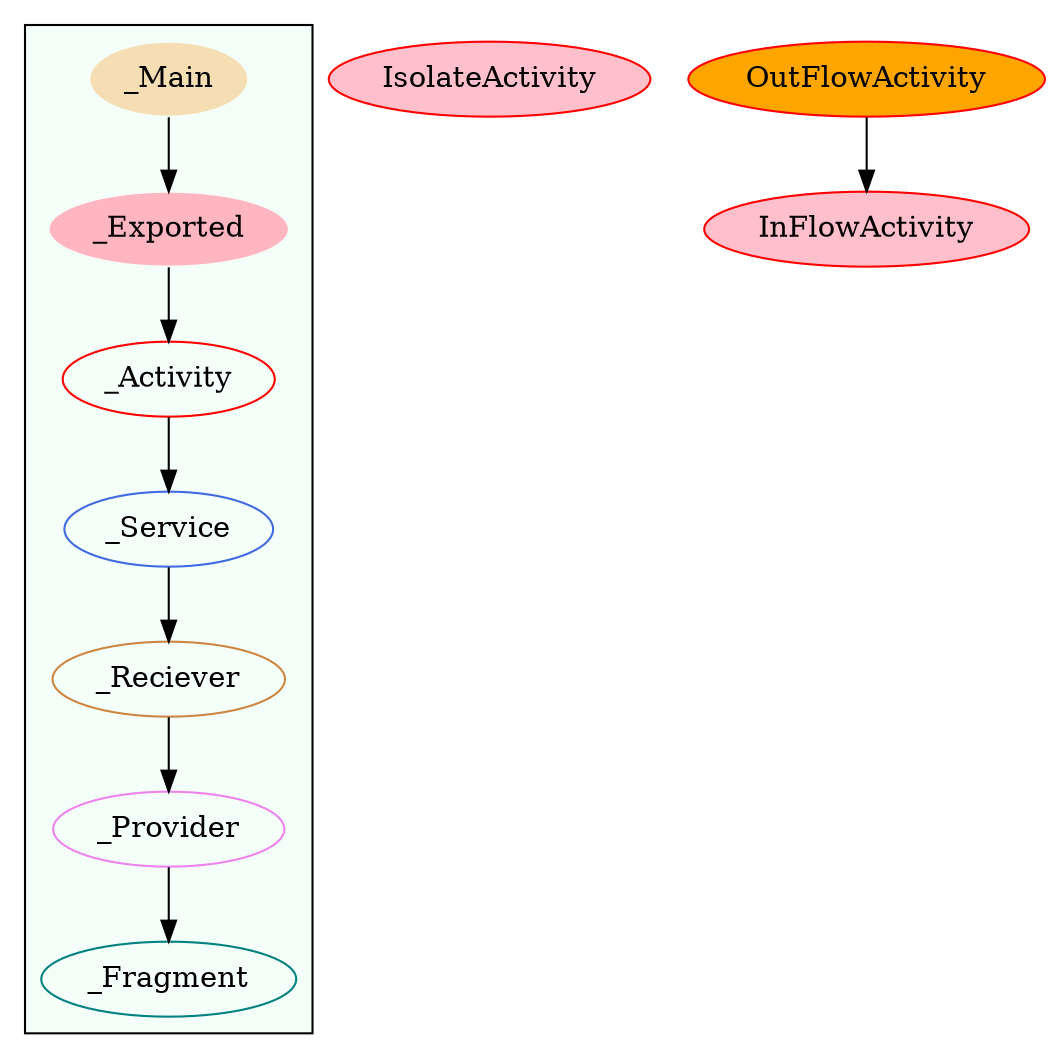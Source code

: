 digraph G {
subgraph cluster_legend{ 
bgcolor=mintcream;
_Activity[color = red];
_Service[color = royalblue];
_Provider[color = violet];
_Reciever[color = peru];
_Fragment[color = teal];
_Main[style=filled, fillcolor=wheat, color = mintcream];
_Exported[style=filled, fillcolor=lightpink, color = mintcream];
_Main -> _Exported -> _Activity -> _Service -> _Reciever -> _Provider -> _Fragment; 
}
IsolateActivity[style=filled, fillcolor=pink, color = red];
OutFlowActivity[style=filled, fillcolor=orange, color = red];
InFlowActivity[style=filled, fillcolor=pink, color = red];
OutFlowActivity->InFlowActivity;
}

